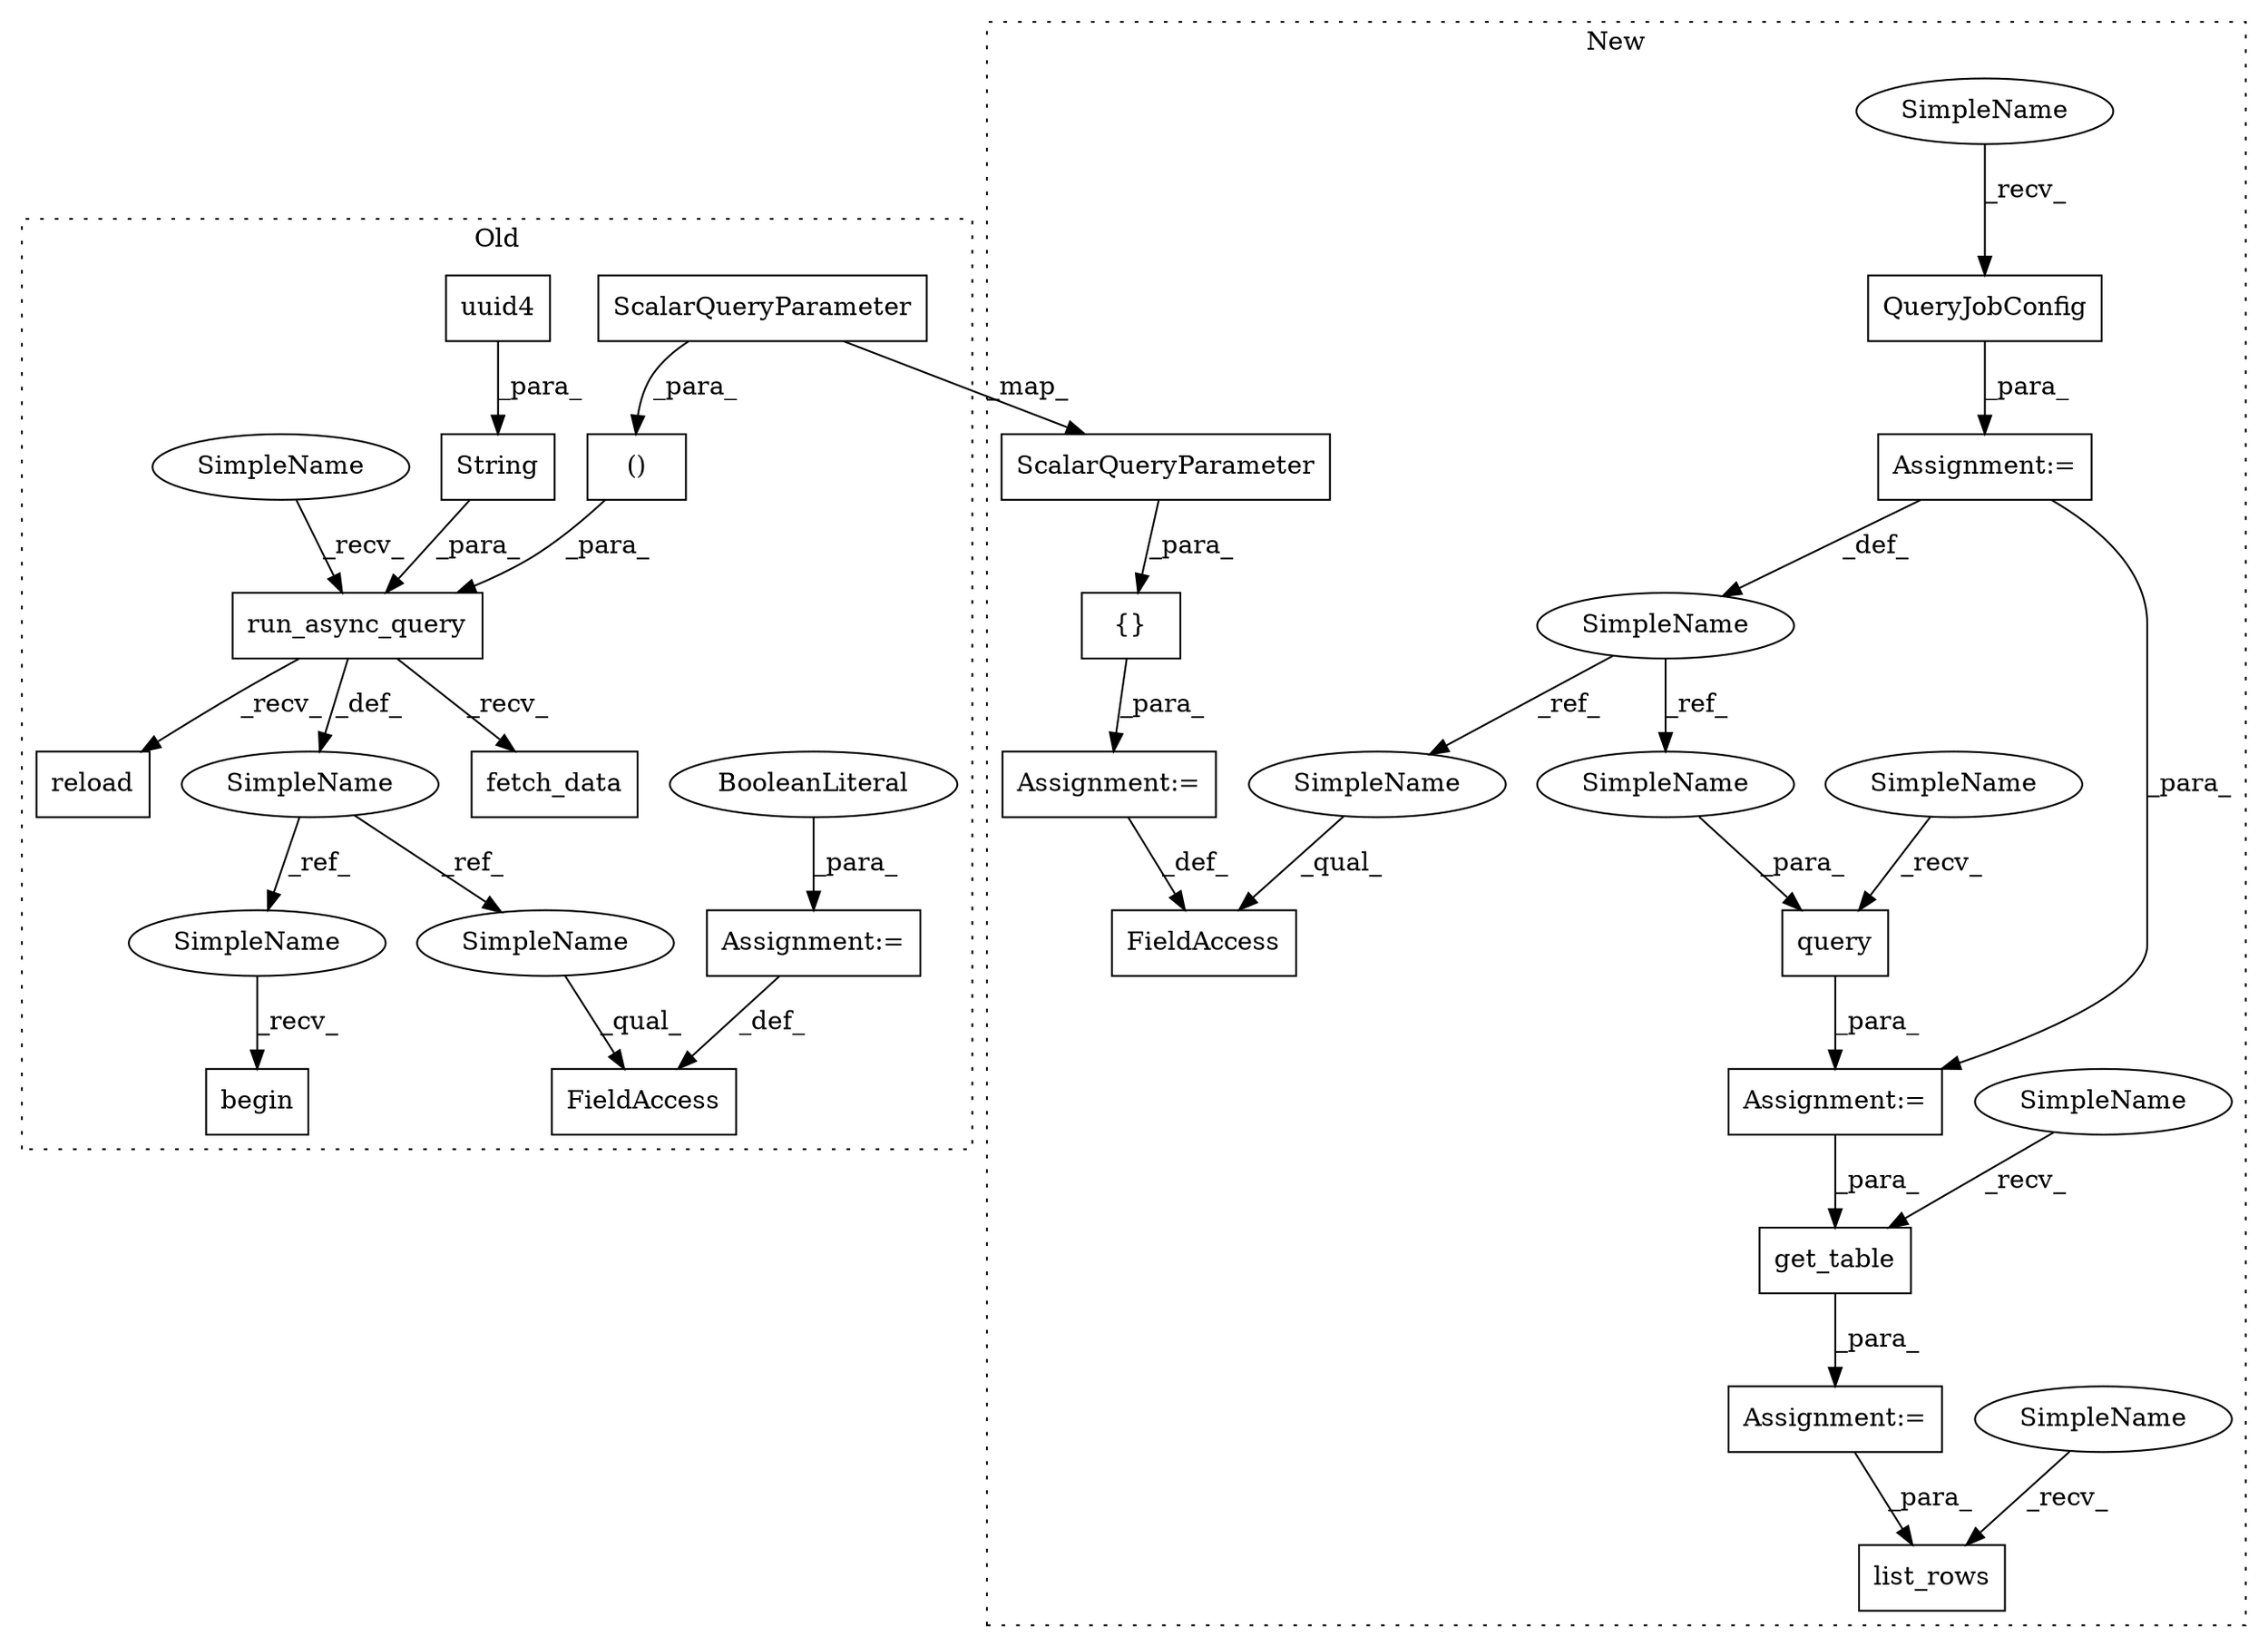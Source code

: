 digraph G {
subgraph cluster0 {
1 [label="reload" a="32" s="1821" l="8" shape="box"];
3 [label="String" a="32" s="1497,1516" l="7,1" shape="box"];
4 [label="run_async_query" a="32" s="1481,1667" l="16,2" shape="box"];
5 [label="FieldAccess" a="22" s="1675" l="24" shape="box"];
6 [label="SimpleName" a="42" s="1464" l="9" shape="ellipse"];
7 [label="begin" a="32" s="1721" l="7" shape="box"];
8 [label="fetch_data" a="32" s="1916" l="12" shape="box"];
11 [label="uuid4" a="32" s="1509" l="7" shape="box"];
18 [label="Assignment:=" a="7" s="1699" l="1" shape="box"];
19 [label="BooleanLiteral" a="9" s="1700" l="5" shape="ellipse"];
22 [label="ScalarQueryParameter" a="32" s="1606,1666" l="21,1" shape="box"];
23 [label="()" a="106" s="1529" l="138" shape="box"];
25 [label="SimpleName" a="42" s="1474" l="6" shape="ellipse"];
29 [label="SimpleName" a="42" s="1711" l="9" shape="ellipse"];
30 [label="SimpleName" a="42" s="1675" l="9" shape="ellipse"];
label = "Old";
style="dotted";
}
subgraph cluster1 {
2 [label="query" a="32" s="1868,1890" l="6,1" shape="box"];
9 [label="Assignment:=" a="7" s="1860" l="1" shape="box"];
10 [label="Assignment:=" a="7" s="1975" l="1" shape="box"];
12 [label="list_rows" a="32" s="2091,2106" l="10,1" shape="box"];
13 [label="QueryJobConfig" a="32" s="1783" l="16" shape="box"];
14 [label="SimpleName" a="42" s="1763" l="10" shape="ellipse"];
15 [label="FieldAccess" a="22" s="1805" l="27" shape="box"];
16 [label="get_table" a="32" s="1983,2014" l="10,1" shape="box"];
17 [label="Assignment:=" a="7" s="1773" l="1" shape="box"];
20 [label="Assignment:=" a="7" s="1832" l="1" shape="box"];
21 [label="ScalarQueryParameter" a="32" s="1695,1755" l="21,1" shape="box"];
24 [label="{}" a="4" s="1629,1756" l="1,1" shape="box"];
26 [label="SimpleName" a="42" s="1861" l="6" shape="ellipse"];
27 [label="SimpleName" a="42" s="2084" l="6" shape="ellipse"];
28 [label="SimpleName" a="42" s="1976" l="6" shape="ellipse"];
31 [label="SimpleName" a="42" s="1774" l="8" shape="ellipse"];
32 [label="SimpleName" a="42" s="1880" l="10" shape="ellipse"];
33 [label="SimpleName" a="42" s="1805" l="10" shape="ellipse"];
label = "New";
style="dotted";
}
2 -> 9 [label="_para_"];
3 -> 4 [label="_para_"];
4 -> 1 [label="_recv_"];
4 -> 6 [label="_def_"];
4 -> 8 [label="_recv_"];
6 -> 29 [label="_ref_"];
6 -> 30 [label="_ref_"];
9 -> 16 [label="_para_"];
10 -> 12 [label="_para_"];
11 -> 3 [label="_para_"];
13 -> 17 [label="_para_"];
14 -> 33 [label="_ref_"];
14 -> 32 [label="_ref_"];
16 -> 10 [label="_para_"];
17 -> 14 [label="_def_"];
17 -> 9 [label="_para_"];
18 -> 5 [label="_def_"];
19 -> 18 [label="_para_"];
20 -> 15 [label="_def_"];
21 -> 24 [label="_para_"];
22 -> 23 [label="_para_"];
22 -> 21 [label="_map_"];
23 -> 4 [label="_para_"];
24 -> 20 [label="_para_"];
25 -> 4 [label="_recv_"];
26 -> 2 [label="_recv_"];
27 -> 12 [label="_recv_"];
28 -> 16 [label="_recv_"];
29 -> 7 [label="_recv_"];
30 -> 5 [label="_qual_"];
31 -> 13 [label="_recv_"];
32 -> 2 [label="_para_"];
33 -> 15 [label="_qual_"];
}